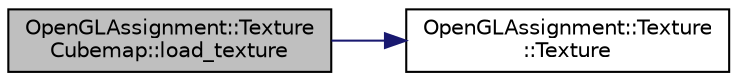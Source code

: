 digraph "OpenGLAssignment::TextureCubemap::load_texture"
{
 // LATEX_PDF_SIZE
  edge [fontname="Helvetica",fontsize="10",labelfontname="Helvetica",labelfontsize="10"];
  node [fontname="Helvetica",fontsize="10",shape=record];
  rankdir="LR";
  Node1 [label="OpenGLAssignment::Texture\lCubemap::load_texture",height=0.2,width=0.4,color="black", fillcolor="grey75", style="filled", fontcolor="black",tooltip="Load a texture."];
  Node1 -> Node2 [color="midnightblue",fontsize="10",style="solid",fontname="Helvetica"];
  Node2 [label="OpenGLAssignment::Texture\l::Texture",height=0.2,width=0.4,color="black", fillcolor="white", style="filled",URL="$class_open_g_l_assignment_1_1_texture.html#a9576c78995ed8eb8a0153898ab0985c1",tooltip="Creates an instance."];
}
